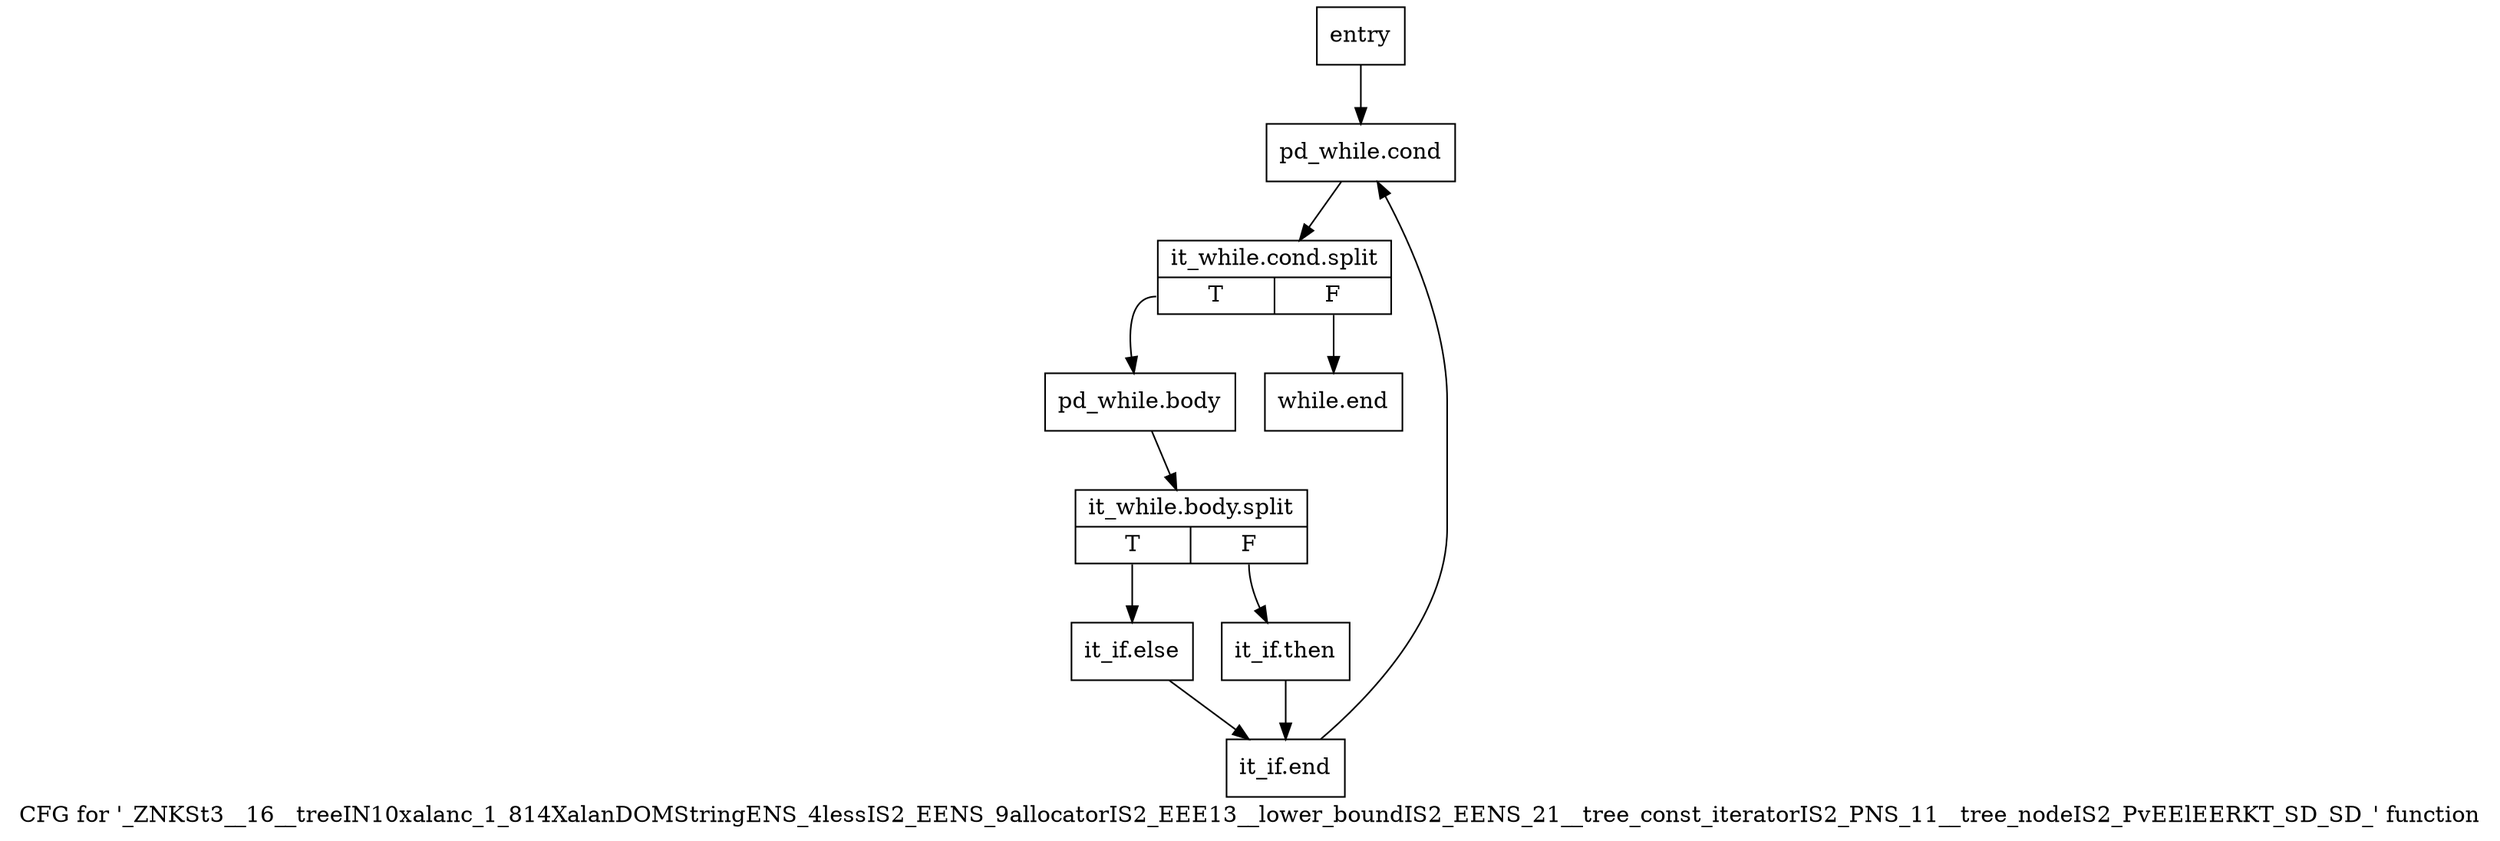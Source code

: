 digraph "CFG for '_ZNKSt3__16__treeIN10xalanc_1_814XalanDOMStringENS_4lessIS2_EENS_9allocatorIS2_EEE13__lower_boundIS2_EENS_21__tree_const_iteratorIS2_PNS_11__tree_nodeIS2_PvEElEERKT_SD_SD_' function" {
	label="CFG for '_ZNKSt3__16__treeIN10xalanc_1_814XalanDOMStringENS_4lessIS2_EENS_9allocatorIS2_EEE13__lower_boundIS2_EENS_21__tree_const_iteratorIS2_PNS_11__tree_nodeIS2_PvEElEERKT_SD_SD_' function";

	Node0x73ebf30 [shape=record,label="{entry}"];
	Node0x73ebf30 -> Node0x73ebf80;
	Node0x73ebf80 [shape=record,label="{pd_while.cond}"];
	Node0x73ebf80 -> Node0xc04a990;
	Node0xc04a990 [shape=record,label="{it_while.cond.split|{<s0>T|<s1>F}}"];
	Node0xc04a990:s0 -> Node0x73ebfd0;
	Node0xc04a990:s1 -> Node0x73ec110;
	Node0x73ebfd0 [shape=record,label="{pd_while.body}"];
	Node0x73ebfd0 -> Node0xc04a8a0;
	Node0xc04a8a0 [shape=record,label="{it_while.body.split|{<s0>T|<s1>F}}"];
	Node0xc04a8a0:s0 -> Node0x73ec070;
	Node0xc04a8a0:s1 -> Node0x73ec020;
	Node0x73ec020 [shape=record,label="{it_if.then}"];
	Node0x73ec020 -> Node0x73ec0c0;
	Node0x73ec070 [shape=record,label="{it_if.else}"];
	Node0x73ec070 -> Node0x73ec0c0;
	Node0x73ec0c0 [shape=record,label="{it_if.end}"];
	Node0x73ec0c0 -> Node0x73ebf80;
	Node0x73ec110 [shape=record,label="{while.end}"];
}
